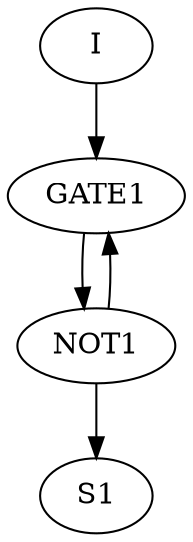 digraph test {

I [LABEL = "INPUT"];

GATE1 [LABEL = "AND" ];
NOT1 [LABEL = "NOT" ];

S1 [LABEL = "OUTPUT"];

I -> GATE1 -> NOT1 -> S1;
NOT1 -> GATE1;
}